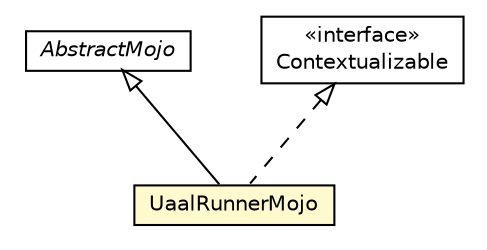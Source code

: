 #!/usr/local/bin/dot
#
# Class diagram 
# Generated by UMLGraph version R5_6-24-gf6e263 (http://www.umlgraph.org/)
#

digraph G {
	edge [fontname="Helvetica",fontsize=10,labelfontname="Helvetica",labelfontsize=10];
	node [fontname="Helvetica",fontsize=10,shape=plaintext];
	nodesep=0.25;
	ranksep=0.5;
	// org.universAAL.maven.UaalRunnerMojo
	c8338374 [label=<<table title="org.universAAL.maven.UaalRunnerMojo" border="0" cellborder="1" cellspacing="0" cellpadding="2" port="p" bgcolor="lemonChiffon" href="./UaalRunnerMojo.html">
		<tr><td><table border="0" cellspacing="0" cellpadding="1">
<tr><td align="center" balign="center"> UaalRunnerMojo </td></tr>
		</table></td></tr>
		</table>>, URL="./UaalRunnerMojo.html", fontname="Helvetica", fontcolor="black", fontsize=10.0];
	//org.universAAL.maven.UaalRunnerMojo extends org.apache.maven.plugin.AbstractMojo
	c8341200:p -> c8338374:p [dir=back,arrowtail=empty];
	//org.universAAL.maven.UaalRunnerMojo implements org.codehaus.plexus.personality.plexus.lifecycle.phase.Contextualizable
	c8341201:p -> c8338374:p [dir=back,arrowtail=empty,style=dashed];
	// org.apache.maven.plugin.AbstractMojo
	c8341200 [label=<<table title="org.apache.maven.plugin.AbstractMojo" border="0" cellborder="1" cellspacing="0" cellpadding="2" port="p" href="http://java.sun.com/j2se/1.4.2/docs/api/org/apache/maven/plugin/AbstractMojo.html">
		<tr><td><table border="0" cellspacing="0" cellpadding="1">
<tr><td align="center" balign="center"><font face="Helvetica-Oblique"> AbstractMojo </font></td></tr>
		</table></td></tr>
		</table>>, URL="http://java.sun.com/j2se/1.4.2/docs/api/org/apache/maven/plugin/AbstractMojo.html", fontname="Helvetica", fontcolor="black", fontsize=10.0];
	// org.codehaus.plexus.personality.plexus.lifecycle.phase.Contextualizable
	c8341201 [label=<<table title="org.codehaus.plexus.personality.plexus.lifecycle.phase.Contextualizable" border="0" cellborder="1" cellspacing="0" cellpadding="2" port="p" href="http://java.sun.com/j2se/1.4.2/docs/api/org/codehaus/plexus/personality/plexus/lifecycle/phase/Contextualizable.html">
		<tr><td><table border="0" cellspacing="0" cellpadding="1">
<tr><td align="center" balign="center"> &#171;interface&#187; </td></tr>
<tr><td align="center" balign="center"> Contextualizable </td></tr>
		</table></td></tr>
		</table>>, URL="http://java.sun.com/j2se/1.4.2/docs/api/org/codehaus/plexus/personality/plexus/lifecycle/phase/Contextualizable.html", fontname="Helvetica", fontcolor="black", fontsize=10.0];
}

